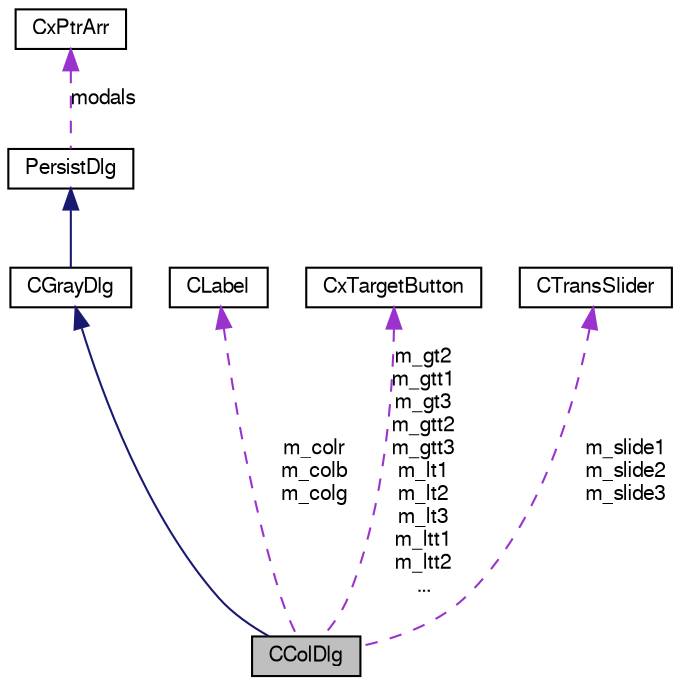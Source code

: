 digraph G
{
  edge [fontname="FreeSans",fontsize="10",labelfontname="FreeSans",labelfontsize="10"];
  node [fontname="FreeSans",fontsize="10",shape=record];
  Node1 [label="CColDlg",height=0.2,width=0.4,color="black", fillcolor="grey75", style="filled" fontcolor="black"];
  Node2 -> Node1 [dir=back,color="midnightblue",fontsize="10",style="solid",fontname="FreeSans"];
  Node2 [label="CGrayDlg",height=0.2,width=0.4,color="black", fillcolor="white", style="filled",URL="$class_c_gray_dlg.html"];
  Node3 -> Node2 [dir=back,color="midnightblue",fontsize="10",style="solid",fontname="FreeSans"];
  Node3 [label="PersistDlg",height=0.2,width=0.4,color="black", fillcolor="white", style="filled",URL="$class_persist_dlg.html"];
  Node4 -> Node3 [dir=back,color="darkorchid3",fontsize="10",style="dashed",label="modals",fontname="FreeSans"];
  Node4 [label="CxPtrArr",height=0.2,width=0.4,color="black", fillcolor="white", style="filled",URL="$class_cx_ptr_arr.html"];
  Node5 -> Node1 [dir=back,color="darkorchid3",fontsize="10",style="dashed",label="m_colr\nm_colb\nm_colg",fontname="FreeSans"];
  Node5 [label="CLabel",height=0.2,width=0.4,color="black", fillcolor="white", style="filled",URL="$class_c_label.html"];
  Node6 -> Node1 [dir=back,color="darkorchid3",fontsize="10",style="dashed",label="m_gt2\nm_gtt1\nm_gt3\nm_gtt2\nm_gtt3\nm_lt1\nm_lt2\nm_lt3\nm_ltt1\nm_ltt2\n...",fontname="FreeSans"];
  Node6 [label="CxTargetButton",height=0.2,width=0.4,color="black", fillcolor="white", style="filled",URL="$class_cx_target_button.html"];
  Node7 -> Node1 [dir=back,color="darkorchid3",fontsize="10",style="dashed",label="m_slide1\nm_slide2\nm_slide3",fontname="FreeSans"];
  Node7 [label="CTransSlider",height=0.2,width=0.4,color="black", fillcolor="white", style="filled",URL="$class_c_trans_slider.html"];
}
